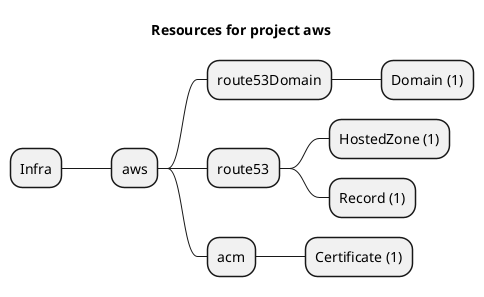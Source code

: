 @startmindmap
title Resources for project aws
skinparam monochrome true
+ Infra
++ aws
+++ route53Domain
++++ Domain (1)
+++ route53
++++ HostedZone (1)
++++ Record (1)
+++ acm
++++ Certificate (1)
@endmindmap